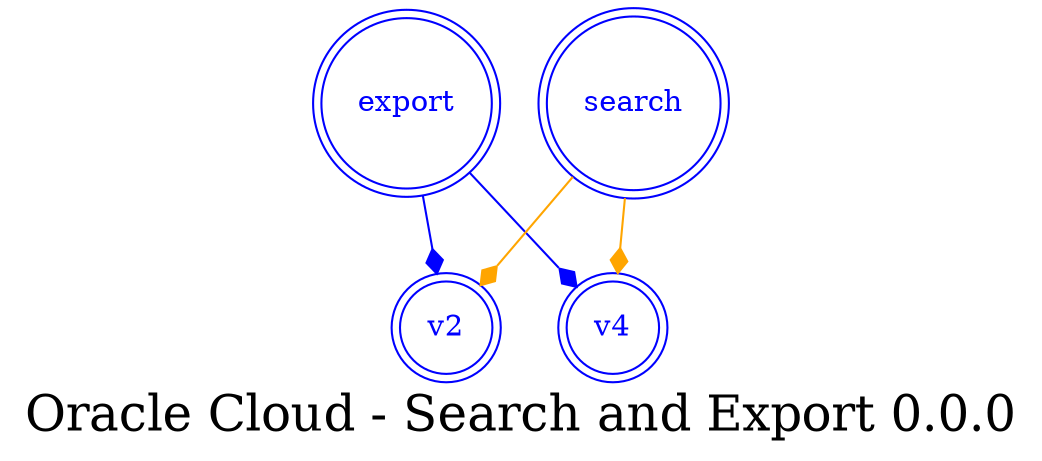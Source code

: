 digraph LexiconGraph {
graph[label="Oracle Cloud - Search and Export 0.0.0", fontsize=24]
splines=true
"export" [color=blue, fontcolor=blue, shape=doublecircle]
"search" [color=blue, fontcolor=blue, shape=doublecircle]
"v2" [color=blue, fontcolor=blue, shape=doublecircle]
"v4" [color=blue, fontcolor=blue, shape=doublecircle]
"export" -> "v2" [color=blue, fontcolor=blue, arrowhead=diamond, arrowtail=none]
"search" -> "v2" [color=orange, fontcolor=orange, arrowhead=diamond, arrowtail=none]
"export" -> "v4" [color=blue, fontcolor=blue, arrowhead=diamond, arrowtail=none]
"search" -> "v4" [color=orange, fontcolor=orange, arrowhead=diamond, arrowtail=none]
}
